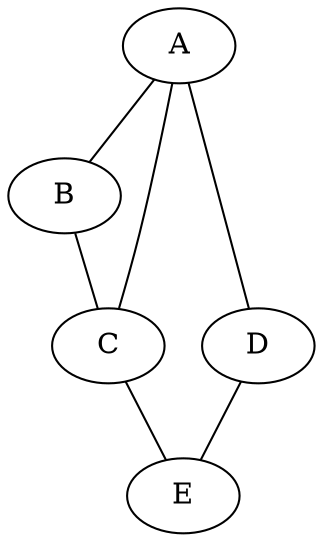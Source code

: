 /* Created by igraph 0.7.1 */
graph {
  "A";
  "B";
  "C";
  "D";
  "E";
  "A" -- "B";
  "B" -- "C";
  "A" -- "C";
  "A" -- "D";
  "D" -- "E";
  "C" -- "E";
}
